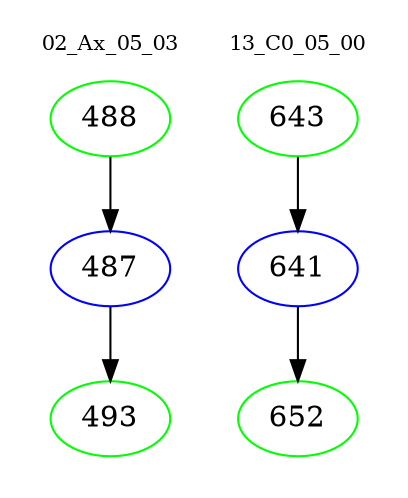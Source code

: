 digraph{
subgraph cluster_0 {
color = white
label = "02_Ax_05_03";
fontsize=10;
T0_488 [label="488", color="green"]
T0_488 -> T0_487 [color="black"]
T0_487 [label="487", color="blue"]
T0_487 -> T0_493 [color="black"]
T0_493 [label="493", color="green"]
}
subgraph cluster_1 {
color = white
label = "13_C0_05_00";
fontsize=10;
T1_643 [label="643", color="green"]
T1_643 -> T1_641 [color="black"]
T1_641 [label="641", color="blue"]
T1_641 -> T1_652 [color="black"]
T1_652 [label="652", color="green"]
}
}
